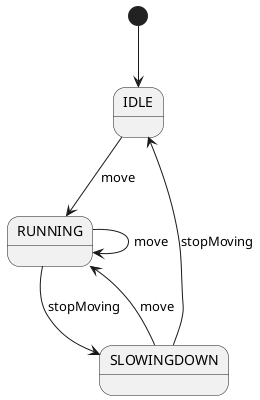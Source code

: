 @startuml

[*] --> IDLE
IDLE --> RUNNING : move
RUNNING --> SLOWINGDOWN : stopMoving
RUNNING --> RUNNING : move
SLOWINGDOWN --> IDLE : stopMoving
SLOWINGDOWN --> RUNNING : move

@enduml